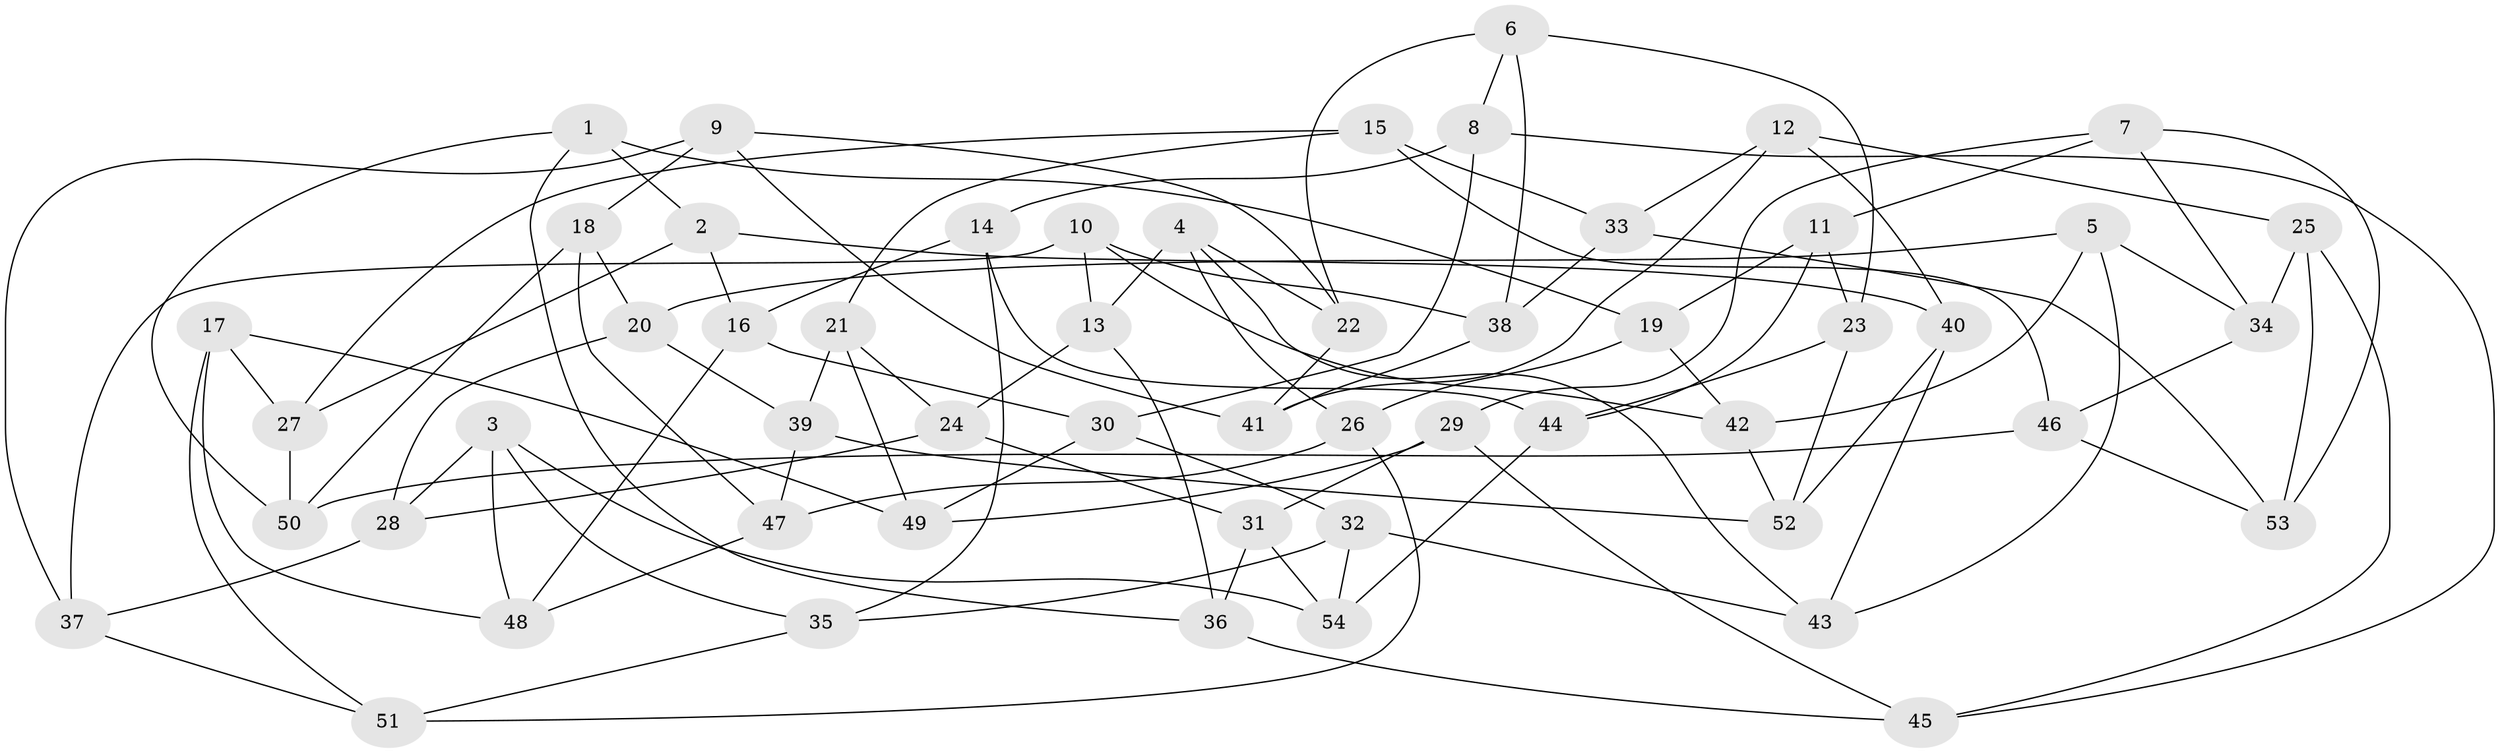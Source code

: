// Generated by graph-tools (version 1.1) at 2025/58/03/09/25 04:58:03]
// undirected, 54 vertices, 108 edges
graph export_dot {
graph [start="1"]
  node [color=gray90,style=filled];
  1;
  2;
  3;
  4;
  5;
  6;
  7;
  8;
  9;
  10;
  11;
  12;
  13;
  14;
  15;
  16;
  17;
  18;
  19;
  20;
  21;
  22;
  23;
  24;
  25;
  26;
  27;
  28;
  29;
  30;
  31;
  32;
  33;
  34;
  35;
  36;
  37;
  38;
  39;
  40;
  41;
  42;
  43;
  44;
  45;
  46;
  47;
  48;
  49;
  50;
  51;
  52;
  53;
  54;
  1 -- 19;
  1 -- 50;
  1 -- 2;
  1 -- 36;
  2 -- 27;
  2 -- 40;
  2 -- 16;
  3 -- 28;
  3 -- 48;
  3 -- 35;
  3 -- 54;
  4 -- 13;
  4 -- 22;
  4 -- 43;
  4 -- 26;
  5 -- 42;
  5 -- 20;
  5 -- 34;
  5 -- 43;
  6 -- 8;
  6 -- 38;
  6 -- 23;
  6 -- 22;
  7 -- 34;
  7 -- 53;
  7 -- 11;
  7 -- 29;
  8 -- 45;
  8 -- 14;
  8 -- 30;
  9 -- 37;
  9 -- 41;
  9 -- 22;
  9 -- 18;
  10 -- 38;
  10 -- 42;
  10 -- 37;
  10 -- 13;
  11 -- 19;
  11 -- 44;
  11 -- 23;
  12 -- 41;
  12 -- 40;
  12 -- 33;
  12 -- 25;
  13 -- 36;
  13 -- 24;
  14 -- 35;
  14 -- 44;
  14 -- 16;
  15 -- 21;
  15 -- 33;
  15 -- 46;
  15 -- 27;
  16 -- 30;
  16 -- 48;
  17 -- 27;
  17 -- 48;
  17 -- 49;
  17 -- 51;
  18 -- 50;
  18 -- 20;
  18 -- 47;
  19 -- 42;
  19 -- 26;
  20 -- 39;
  20 -- 28;
  21 -- 49;
  21 -- 24;
  21 -- 39;
  22 -- 41;
  23 -- 44;
  23 -- 52;
  24 -- 28;
  24 -- 31;
  25 -- 53;
  25 -- 34;
  25 -- 45;
  26 -- 47;
  26 -- 51;
  27 -- 50;
  28 -- 37;
  29 -- 31;
  29 -- 49;
  29 -- 45;
  30 -- 32;
  30 -- 49;
  31 -- 54;
  31 -- 36;
  32 -- 54;
  32 -- 35;
  32 -- 43;
  33 -- 38;
  33 -- 53;
  34 -- 46;
  35 -- 51;
  36 -- 45;
  37 -- 51;
  38 -- 41;
  39 -- 52;
  39 -- 47;
  40 -- 43;
  40 -- 52;
  42 -- 52;
  44 -- 54;
  46 -- 53;
  46 -- 50;
  47 -- 48;
}
